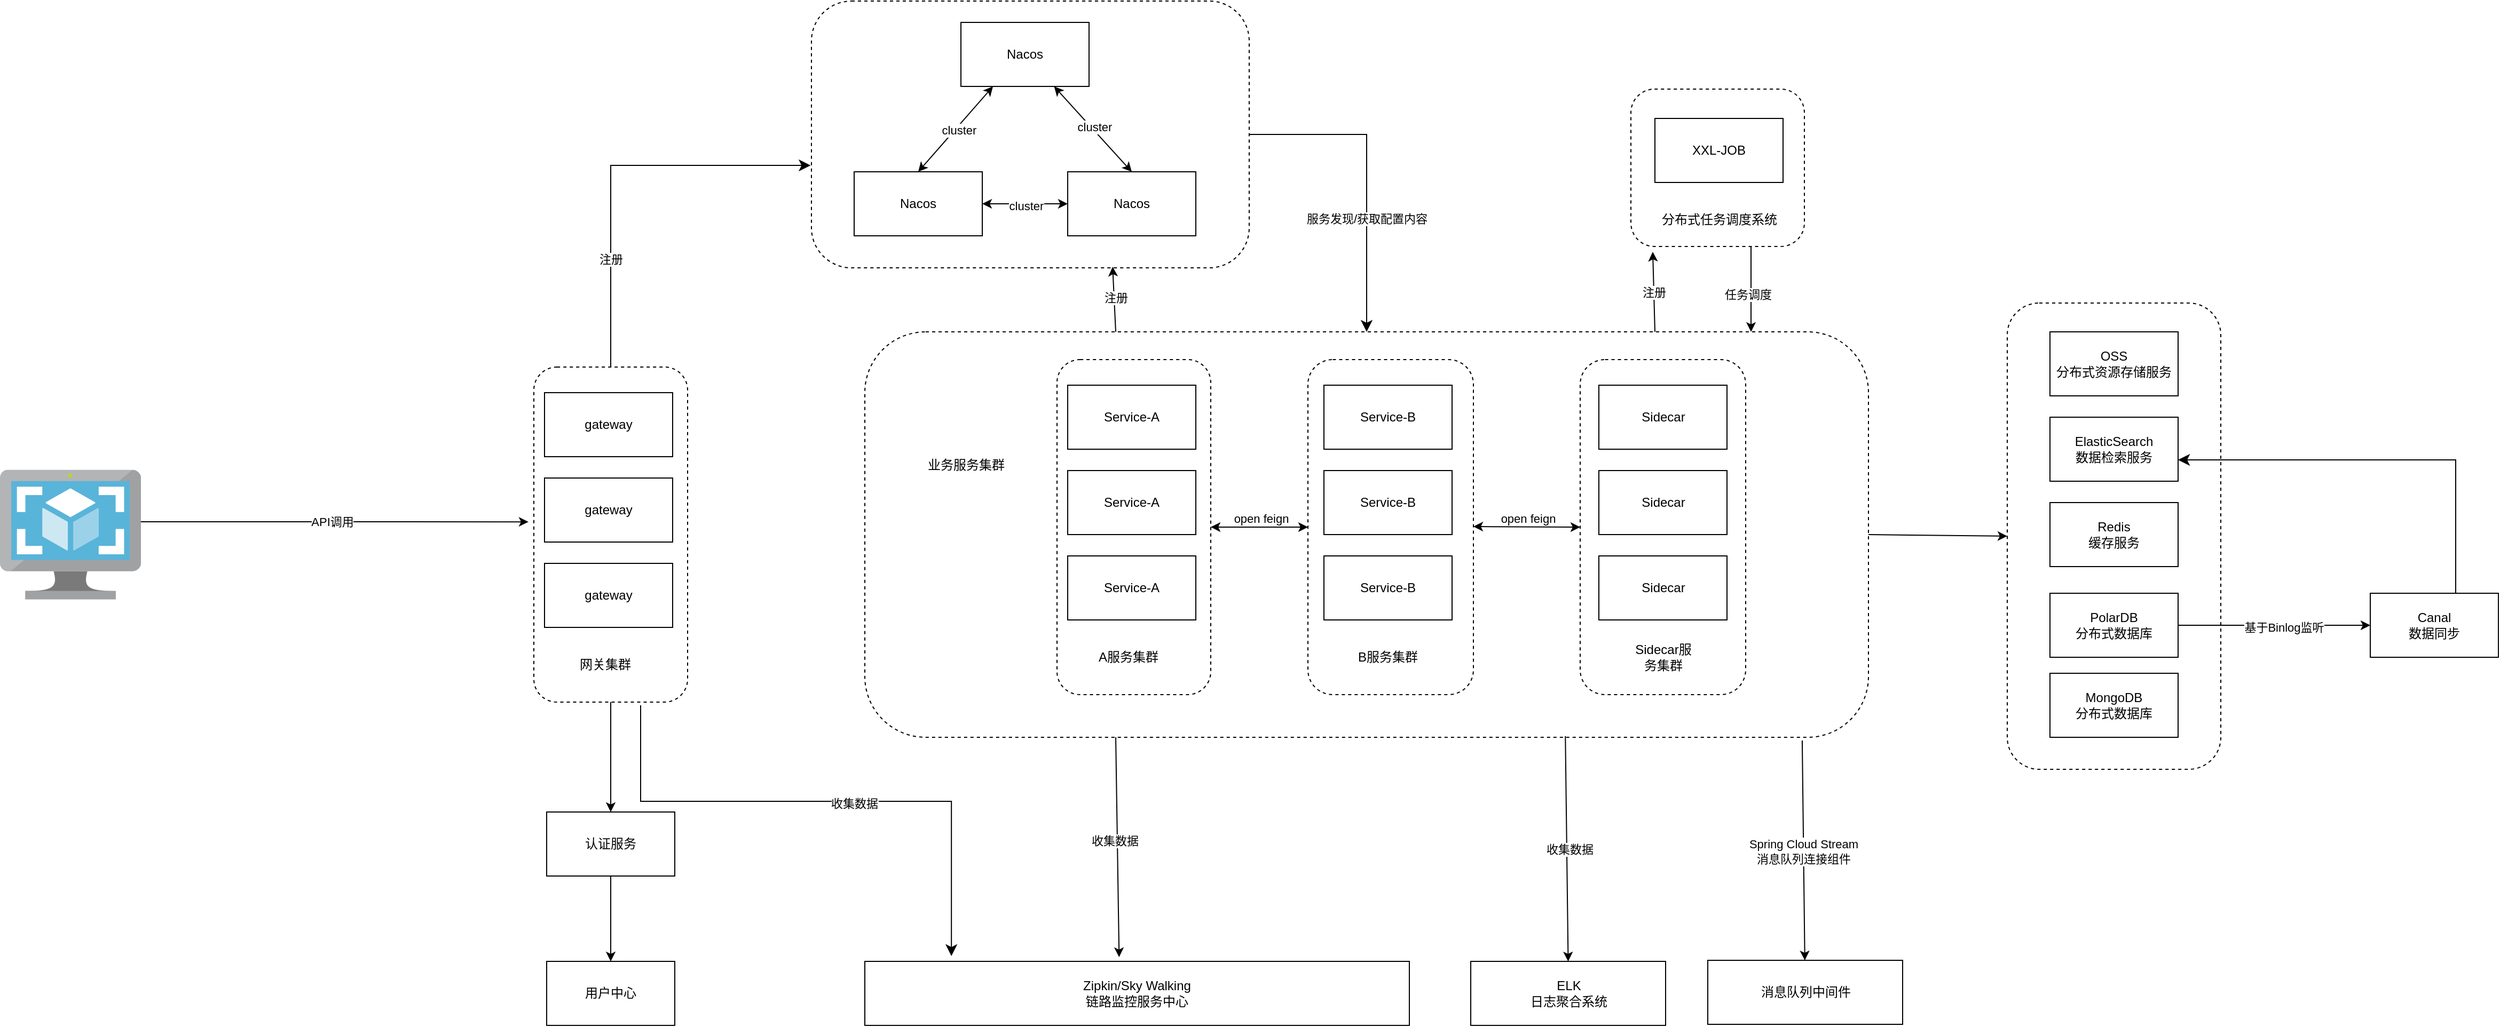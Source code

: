 <mxfile version="24.6.2" type="github">
  <diagram name="第 1 页" id="AiqYF_WmjFbQxVtScKrS">
    <mxGraphModel dx="1853" dy="651" grid="1" gridSize="10" guides="1" tooltips="1" connect="1" arrows="1" fold="1" page="1" pageScale="1" pageWidth="827" pageHeight="1169" math="0" shadow="0">
      <root>
        <mxCell id="0" />
        <mxCell id="1" parent="0" />
        <mxCell id="m31QwKZy5Iz5yQksCK-m-64" value="" style="rounded=1;whiteSpace=wrap;html=1;dashed=1;" vertex="1" parent="1">
          <mxGeometry x="1160" y="323" width="200" height="437" as="geometry" />
        </mxCell>
        <mxCell id="m31QwKZy5Iz5yQksCK-m-42" value="" style="rounded=1;whiteSpace=wrap;html=1;dashed=1;" vertex="1" parent="1">
          <mxGeometry x="807.5" y="122.5" width="162.5" height="147.5" as="geometry" />
        </mxCell>
        <mxCell id="m31QwKZy5Iz5yQksCK-m-24" value="" style="rounded=1;whiteSpace=wrap;html=1;dashed=1;" vertex="1" parent="1">
          <mxGeometry x="90" y="350" width="940" height="380" as="geometry" />
        </mxCell>
        <mxCell id="m31QwKZy5Iz5yQksCK-m-21" value="" style="rounded=1;whiteSpace=wrap;html=1;dashed=1;" vertex="1" parent="1">
          <mxGeometry x="505" y="376" width="155" height="314" as="geometry" />
        </mxCell>
        <mxCell id="m31QwKZy5Iz5yQksCK-m-20" value="" style="rounded=1;whiteSpace=wrap;html=1;dashed=1;" vertex="1" parent="1">
          <mxGeometry x="270" y="376" width="144" height="314" as="geometry" />
        </mxCell>
        <mxCell id="m31QwKZy5Iz5yQksCK-m-11" value="" style="rounded=1;whiteSpace=wrap;html=1;dashed=1;" vertex="1" parent="1">
          <mxGeometry x="40" y="40" width="410" height="250" as="geometry" />
        </mxCell>
        <mxCell id="m31QwKZy5Iz5yQksCK-m-1" value="Nacos" style="rounded=0;whiteSpace=wrap;html=1;" vertex="1" parent="1">
          <mxGeometry x="80" y="200" width="120" height="60" as="geometry" />
        </mxCell>
        <mxCell id="m31QwKZy5Iz5yQksCK-m-2" value="Nacos" style="rounded=0;whiteSpace=wrap;html=1;" vertex="1" parent="1">
          <mxGeometry x="180" y="60" width="120" height="60" as="geometry" />
        </mxCell>
        <mxCell id="m31QwKZy5Iz5yQksCK-m-3" value="Nacos" style="rounded=0;whiteSpace=wrap;html=1;" vertex="1" parent="1">
          <mxGeometry x="280" y="200" width="120" height="60" as="geometry" />
        </mxCell>
        <mxCell id="m31QwKZy5Iz5yQksCK-m-5" value="" style="endArrow=classic;startArrow=classic;html=1;rounded=0;exitX=0.5;exitY=0;exitDx=0;exitDy=0;entryX=0.25;entryY=1;entryDx=0;entryDy=0;" edge="1" parent="1" source="m31QwKZy5Iz5yQksCK-m-1" target="m31QwKZy5Iz5yQksCK-m-2">
          <mxGeometry width="50" height="50" relative="1" as="geometry">
            <mxPoint x="140" y="170" as="sourcePoint" />
            <mxPoint x="190" y="120" as="targetPoint" />
          </mxGeometry>
        </mxCell>
        <mxCell id="m31QwKZy5Iz5yQksCK-m-6" value="cluster" style="edgeLabel;html=1;align=center;verticalAlign=middle;resizable=0;points=[];" vertex="1" connectable="0" parent="m31QwKZy5Iz5yQksCK-m-5">
          <mxGeometry x="0.022" y="-2" relative="1" as="geometry">
            <mxPoint as="offset" />
          </mxGeometry>
        </mxCell>
        <mxCell id="m31QwKZy5Iz5yQksCK-m-7" value="" style="endArrow=classic;startArrow=classic;html=1;rounded=0;exitX=0.5;exitY=0;exitDx=0;exitDy=0;entryX=0;entryY=0.5;entryDx=0;entryDy=0;" edge="1" parent="1" target="m31QwKZy5Iz5yQksCK-m-3">
          <mxGeometry width="50" height="50" relative="1" as="geometry">
            <mxPoint x="200" y="230" as="sourcePoint" />
            <mxPoint x="250" y="150" as="targetPoint" />
          </mxGeometry>
        </mxCell>
        <mxCell id="m31QwKZy5Iz5yQksCK-m-8" value="cluster" style="edgeLabel;html=1;align=center;verticalAlign=middle;resizable=0;points=[];" vertex="1" connectable="0" parent="m31QwKZy5Iz5yQksCK-m-7">
          <mxGeometry x="0.022" y="-2" relative="1" as="geometry">
            <mxPoint as="offset" />
          </mxGeometry>
        </mxCell>
        <mxCell id="m31QwKZy5Iz5yQksCK-m-9" value="" style="endArrow=classic;startArrow=classic;html=1;rounded=0;exitX=0.5;exitY=0;exitDx=0;exitDy=0;" edge="1" parent="1" target="m31QwKZy5Iz5yQksCK-m-2">
          <mxGeometry width="50" height="50" relative="1" as="geometry">
            <mxPoint x="340" y="200" as="sourcePoint" />
            <mxPoint x="390" y="120" as="targetPoint" />
          </mxGeometry>
        </mxCell>
        <mxCell id="m31QwKZy5Iz5yQksCK-m-10" value="cluster" style="edgeLabel;html=1;align=center;verticalAlign=middle;resizable=0;points=[];" vertex="1" connectable="0" parent="m31QwKZy5Iz5yQksCK-m-9">
          <mxGeometry x="0.022" y="-2" relative="1" as="geometry">
            <mxPoint as="offset" />
          </mxGeometry>
        </mxCell>
        <mxCell id="m31QwKZy5Iz5yQksCK-m-12" value="Service-A" style="rounded=0;whiteSpace=wrap;html=1;" vertex="1" parent="1">
          <mxGeometry x="280" y="400" width="120" height="60" as="geometry" />
        </mxCell>
        <mxCell id="m31QwKZy5Iz5yQksCK-m-14" value="Service-A" style="rounded=0;whiteSpace=wrap;html=1;" vertex="1" parent="1">
          <mxGeometry x="280" y="560" width="120" height="60" as="geometry" />
        </mxCell>
        <mxCell id="m31QwKZy5Iz5yQksCK-m-15" value="Service-A" style="rounded=0;whiteSpace=wrap;html=1;" vertex="1" parent="1">
          <mxGeometry x="280" y="480" width="120" height="60" as="geometry" />
        </mxCell>
        <mxCell id="m31QwKZy5Iz5yQksCK-m-16" value="Service-B" style="rounded=0;whiteSpace=wrap;html=1;" vertex="1" parent="1">
          <mxGeometry x="520" y="400" width="120" height="60" as="geometry" />
        </mxCell>
        <mxCell id="m31QwKZy5Iz5yQksCK-m-17" value="Service-B" style="rounded=0;whiteSpace=wrap;html=1;" vertex="1" parent="1">
          <mxGeometry x="520" y="560" width="120" height="60" as="geometry" />
        </mxCell>
        <mxCell id="m31QwKZy5Iz5yQksCK-m-18" value="Service-B" style="rounded=0;whiteSpace=wrap;html=1;" vertex="1" parent="1">
          <mxGeometry x="520" y="480" width="120" height="60" as="geometry" />
        </mxCell>
        <mxCell id="m31QwKZy5Iz5yQksCK-m-22" value="" style="endArrow=classic;startArrow=classic;html=1;rounded=0;entryX=1;entryY=0.5;entryDx=0;entryDy=0;exitX=0;exitY=0.5;exitDx=0;exitDy=0;" edge="1" parent="1" source="m31QwKZy5Iz5yQksCK-m-21" target="m31QwKZy5Iz5yQksCK-m-20">
          <mxGeometry width="50" height="50" relative="1" as="geometry">
            <mxPoint x="520" y="630" as="sourcePoint" />
            <mxPoint x="570" y="580" as="targetPoint" />
          </mxGeometry>
        </mxCell>
        <mxCell id="m31QwKZy5Iz5yQksCK-m-23" value="open feign" style="edgeLabel;html=1;align=center;verticalAlign=middle;resizable=0;points=[];" vertex="1" connectable="0" parent="m31QwKZy5Iz5yQksCK-m-22">
          <mxGeometry x="-0.02" y="-8" relative="1" as="geometry">
            <mxPoint as="offset" />
          </mxGeometry>
        </mxCell>
        <mxCell id="m31QwKZy5Iz5yQksCK-m-25" value="A服务集群" style="text;html=1;align=center;verticalAlign=middle;whiteSpace=wrap;rounded=0;" vertex="1" parent="1">
          <mxGeometry x="307" y="640" width="60" height="30" as="geometry" />
        </mxCell>
        <mxCell id="m31QwKZy5Iz5yQksCK-m-26" value="B服务集群" style="text;html=1;align=center;verticalAlign=middle;whiteSpace=wrap;rounded=0;" vertex="1" parent="1">
          <mxGeometry x="550" y="640" width="60" height="30" as="geometry" />
        </mxCell>
        <mxCell id="m31QwKZy5Iz5yQksCK-m-27" value="业务服务集群" style="text;html=1;align=center;verticalAlign=middle;whiteSpace=wrap;rounded=0;" vertex="1" parent="1">
          <mxGeometry x="140" y="450" width="90" height="50" as="geometry" />
        </mxCell>
        <mxCell id="m31QwKZy5Iz5yQksCK-m-29" value="" style="rounded=1;whiteSpace=wrap;html=1;dashed=1;" vertex="1" parent="1">
          <mxGeometry x="760" y="376" width="155" height="314" as="geometry" />
        </mxCell>
        <mxCell id="m31QwKZy5Iz5yQksCK-m-30" value="Sidecar" style="rounded=0;whiteSpace=wrap;html=1;" vertex="1" parent="1">
          <mxGeometry x="777.5" y="400" width="120" height="60" as="geometry" />
        </mxCell>
        <mxCell id="m31QwKZy5Iz5yQksCK-m-31" value="Sidecar" style="rounded=0;whiteSpace=wrap;html=1;" vertex="1" parent="1">
          <mxGeometry x="777.5" y="560" width="120" height="60" as="geometry" />
        </mxCell>
        <mxCell id="m31QwKZy5Iz5yQksCK-m-32" value="Sidecar" style="rounded=0;whiteSpace=wrap;html=1;" vertex="1" parent="1">
          <mxGeometry x="777.5" y="480" width="120" height="60" as="geometry" />
        </mxCell>
        <mxCell id="m31QwKZy5Iz5yQksCK-m-33" value="Sidecar服务集群" style="text;html=1;align=center;verticalAlign=middle;whiteSpace=wrap;rounded=0;" vertex="1" parent="1">
          <mxGeometry x="807.5" y="640" width="60" height="30" as="geometry" />
        </mxCell>
        <mxCell id="m31QwKZy5Iz5yQksCK-m-34" value="" style="endArrow=classic;startArrow=classic;html=1;rounded=0;entryX=1;entryY=0.5;entryDx=0;entryDy=0;exitX=0;exitY=0.5;exitDx=0;exitDy=0;" edge="1" parent="1" source="m31QwKZy5Iz5yQksCK-m-29">
          <mxGeometry width="50" height="50" relative="1" as="geometry">
            <mxPoint x="751" y="532.5" as="sourcePoint" />
            <mxPoint x="660" y="532.5" as="targetPoint" />
          </mxGeometry>
        </mxCell>
        <mxCell id="m31QwKZy5Iz5yQksCK-m-35" value="open feign" style="edgeLabel;html=1;align=center;verticalAlign=middle;resizable=0;points=[];" vertex="1" connectable="0" parent="m31QwKZy5Iz5yQksCK-m-34">
          <mxGeometry x="-0.02" y="-8" relative="1" as="geometry">
            <mxPoint as="offset" />
          </mxGeometry>
        </mxCell>
        <mxCell id="m31QwKZy5Iz5yQksCK-m-36" value="OSS&lt;div&gt;分布式资源存储服务&lt;/div&gt;" style="rounded=0;whiteSpace=wrap;html=1;" vertex="1" parent="1">
          <mxGeometry x="1200" y="350" width="120" height="60" as="geometry" />
        </mxCell>
        <mxCell id="m31QwKZy5Iz5yQksCK-m-37" value="MongoDB&lt;br&gt;分布式数据库" style="rounded=0;whiteSpace=wrap;html=1;" vertex="1" parent="1">
          <mxGeometry x="1200" y="670" width="120" height="60" as="geometry" />
        </mxCell>
        <mxCell id="m31QwKZy5Iz5yQksCK-m-38" value="PolarDB&lt;br&gt;分布式数据库" style="rounded=0;whiteSpace=wrap;html=1;" vertex="1" parent="1">
          <mxGeometry x="1200" y="595" width="120" height="60" as="geometry" />
        </mxCell>
        <mxCell id="m31QwKZy5Iz5yQksCK-m-39" value="Redis&lt;div&gt;缓存服务&lt;/div&gt;" style="rounded=0;whiteSpace=wrap;html=1;" vertex="1" parent="1">
          <mxGeometry x="1200" y="510" width="120" height="60" as="geometry" />
        </mxCell>
        <mxCell id="m31QwKZy5Iz5yQksCK-m-40" value="ElasticSearch&lt;div&gt;数据检索服务&lt;/div&gt;" style="rounded=0;whiteSpace=wrap;html=1;" vertex="1" parent="1">
          <mxGeometry x="1200" y="430" width="120" height="60" as="geometry" />
        </mxCell>
        <mxCell id="m31QwKZy5Iz5yQksCK-m-41" value="XXL-JOB" style="rounded=0;whiteSpace=wrap;html=1;" vertex="1" parent="1">
          <mxGeometry x="830" y="150" width="120" height="60" as="geometry" />
        </mxCell>
        <mxCell id="m31QwKZy5Iz5yQksCK-m-43" value="分布式任务调度系统" style="text;html=1;align=center;verticalAlign=middle;whiteSpace=wrap;rounded=0;" vertex="1" parent="1">
          <mxGeometry x="830" y="230" width="121.25" height="30" as="geometry" />
        </mxCell>
        <mxCell id="m31QwKZy5Iz5yQksCK-m-44" value="注册" style="endArrow=classic;html=1;rounded=0;entryX=0.126;entryY=1.034;entryDx=0;entryDy=0;entryPerimeter=0;" edge="1" parent="1" target="m31QwKZy5Iz5yQksCK-m-42">
          <mxGeometry width="50" height="50" relative="1" as="geometry">
            <mxPoint x="830" y="350" as="sourcePoint" />
            <mxPoint x="880" y="300" as="targetPoint" />
          </mxGeometry>
        </mxCell>
        <mxCell id="m31QwKZy5Iz5yQksCK-m-45" value="" style="endArrow=classic;html=1;rounded=0;entryX=0.883;entryY=0;entryDx=0;entryDy=0;entryPerimeter=0;" edge="1" parent="1" target="m31QwKZy5Iz5yQksCK-m-24">
          <mxGeometry width="50" height="50" relative="1" as="geometry">
            <mxPoint x="920" y="270" as="sourcePoint" />
            <mxPoint x="970" y="220" as="targetPoint" />
          </mxGeometry>
        </mxCell>
        <mxCell id="m31QwKZy5Iz5yQksCK-m-46" value="任务调度" style="edgeLabel;html=1;align=center;verticalAlign=middle;resizable=0;points=[];" vertex="1" connectable="0" parent="m31QwKZy5Iz5yQksCK-m-45">
          <mxGeometry x="0.125" y="-3" relative="1" as="geometry">
            <mxPoint as="offset" />
          </mxGeometry>
        </mxCell>
        <mxCell id="m31QwKZy5Iz5yQksCK-m-56" value="" style="edgeStyle=orthogonalEdgeStyle;rounded=0;orthogonalLoop=1;jettySize=auto;html=1;" edge="1" parent="1" source="m31QwKZy5Iz5yQksCK-m-48" target="m31QwKZy5Iz5yQksCK-m-55">
          <mxGeometry relative="1" as="geometry" />
        </mxCell>
        <mxCell id="m31QwKZy5Iz5yQksCK-m-48" value="" style="rounded=1;whiteSpace=wrap;html=1;dashed=1;" vertex="1" parent="1">
          <mxGeometry x="-220" y="383" width="144" height="314" as="geometry" />
        </mxCell>
        <mxCell id="m31QwKZy5Iz5yQksCK-m-49" value="gateway" style="rounded=0;whiteSpace=wrap;html=1;" vertex="1" parent="1">
          <mxGeometry x="-210" y="407" width="120" height="60" as="geometry" />
        </mxCell>
        <mxCell id="m31QwKZy5Iz5yQksCK-m-50" value="gateway" style="rounded=0;whiteSpace=wrap;html=1;" vertex="1" parent="1">
          <mxGeometry x="-210" y="567" width="120" height="60" as="geometry" />
        </mxCell>
        <mxCell id="m31QwKZy5Iz5yQksCK-m-51" value="gateway" style="rounded=0;whiteSpace=wrap;html=1;" vertex="1" parent="1">
          <mxGeometry x="-210" y="487" width="120" height="60" as="geometry" />
        </mxCell>
        <mxCell id="m31QwKZy5Iz5yQksCK-m-52" value="网关集群" style="text;html=1;align=center;verticalAlign=middle;whiteSpace=wrap;rounded=0;" vertex="1" parent="1">
          <mxGeometry x="-183" y="647" width="60" height="30" as="geometry" />
        </mxCell>
        <mxCell id="m31QwKZy5Iz5yQksCK-m-58" value="" style="edgeStyle=orthogonalEdgeStyle;rounded=0;orthogonalLoop=1;jettySize=auto;html=1;" edge="1" parent="1" source="m31QwKZy5Iz5yQksCK-m-55" target="m31QwKZy5Iz5yQksCK-m-57">
          <mxGeometry relative="1" as="geometry" />
        </mxCell>
        <mxCell id="m31QwKZy5Iz5yQksCK-m-55" value="认证服务" style="rounded=0;whiteSpace=wrap;html=1;" vertex="1" parent="1">
          <mxGeometry x="-208" y="800" width="120" height="60" as="geometry" />
        </mxCell>
        <mxCell id="m31QwKZy5Iz5yQksCK-m-57" value="用户中心" style="whiteSpace=wrap;html=1;rounded=0;" vertex="1" parent="1">
          <mxGeometry x="-208" y="940" width="120" height="60" as="geometry" />
        </mxCell>
        <mxCell id="m31QwKZy5Iz5yQksCK-m-59" value="Zipkin/Sky Walking&lt;div&gt;链路监控服务中心&lt;/div&gt;" style="rounded=0;whiteSpace=wrap;html=1;" vertex="1" parent="1">
          <mxGeometry x="90" y="940" width="510" height="60" as="geometry" />
        </mxCell>
        <mxCell id="m31QwKZy5Iz5yQksCK-m-60" value="ELK&lt;div&gt;日志聚合系统&lt;/div&gt;" style="rounded=0;whiteSpace=wrap;html=1;" vertex="1" parent="1">
          <mxGeometry x="657.5" y="940" width="182.5" height="60" as="geometry" />
        </mxCell>
        <mxCell id="m31QwKZy5Iz5yQksCK-m-61" value="消息队列中间件" style="rounded=0;whiteSpace=wrap;html=1;" vertex="1" parent="1">
          <mxGeometry x="879.5" y="939" width="182.5" height="60" as="geometry" />
        </mxCell>
        <mxCell id="m31QwKZy5Iz5yQksCK-m-62" value="" style="endArrow=classic;html=1;rounded=0;exitX=0.934;exitY=1.008;exitDx=0;exitDy=0;exitPerimeter=0;" edge="1" parent="1" source="m31QwKZy5Iz5yQksCK-m-24" target="m31QwKZy5Iz5yQksCK-m-61">
          <mxGeometry width="50" height="50" relative="1" as="geometry">
            <mxPoint x="730" y="880" as="sourcePoint" />
            <mxPoint x="780" y="830" as="targetPoint" />
          </mxGeometry>
        </mxCell>
        <mxCell id="m31QwKZy5Iz5yQksCK-m-63" value="Spring Cloud Stream&lt;div&gt;消息队列连接组件&lt;/div&gt;" style="edgeLabel;html=1;align=center;verticalAlign=middle;resizable=0;points=[];" vertex="1" connectable="0" parent="m31QwKZy5Iz5yQksCK-m-62">
          <mxGeometry x="0.009" relative="1" as="geometry">
            <mxPoint as="offset" />
          </mxGeometry>
        </mxCell>
        <mxCell id="m31QwKZy5Iz5yQksCK-m-65" value="Canal&lt;div&gt;数据同步&lt;/div&gt;" style="rounded=0;whiteSpace=wrap;html=1;" vertex="1" parent="1">
          <mxGeometry x="1500" y="595" width="120" height="60" as="geometry" />
        </mxCell>
        <mxCell id="m31QwKZy5Iz5yQksCK-m-66" value="" style="endArrow=classic;html=1;rounded=0;exitX=1;exitY=0.5;exitDx=0;exitDy=0;entryX=0;entryY=0.5;entryDx=0;entryDy=0;" edge="1" parent="1" source="m31QwKZy5Iz5yQksCK-m-38" target="m31QwKZy5Iz5yQksCK-m-65">
          <mxGeometry width="50" height="50" relative="1" as="geometry">
            <mxPoint x="1430" y="550" as="sourcePoint" />
            <mxPoint x="1480" y="500" as="targetPoint" />
          </mxGeometry>
        </mxCell>
        <mxCell id="m31QwKZy5Iz5yQksCK-m-67" value="基于Binlog监听" style="edgeLabel;html=1;align=center;verticalAlign=middle;resizable=0;points=[];" vertex="1" connectable="0" parent="m31QwKZy5Iz5yQksCK-m-66">
          <mxGeometry x="0.1" y="-2" relative="1" as="geometry">
            <mxPoint as="offset" />
          </mxGeometry>
        </mxCell>
        <mxCell id="m31QwKZy5Iz5yQksCK-m-71" value="" style="edgeStyle=segmentEdgeStyle;endArrow=classic;html=1;curved=0;rounded=0;endSize=8;startSize=8;" edge="1" parent="1" target="m31QwKZy5Iz5yQksCK-m-40">
          <mxGeometry width="50" height="50" relative="1" as="geometry">
            <mxPoint x="1580" y="594.5" as="sourcePoint" />
            <mxPoint x="1410" y="439.5" as="targetPoint" />
            <Array as="points">
              <mxPoint x="1580" y="470" />
            </Array>
          </mxGeometry>
        </mxCell>
        <mxCell id="m31QwKZy5Iz5yQksCK-m-76" value="" style="endArrow=classic;html=1;rounded=0;exitX=1;exitY=0.5;exitDx=0;exitDy=0;entryX=0;entryY=0.5;entryDx=0;entryDy=0;" edge="1" parent="1" source="m31QwKZy5Iz5yQksCK-m-24" target="m31QwKZy5Iz5yQksCK-m-64">
          <mxGeometry width="50" height="50" relative="1" as="geometry">
            <mxPoint x="1070" y="650" as="sourcePoint" />
            <mxPoint x="1120" y="600" as="targetPoint" />
          </mxGeometry>
        </mxCell>
        <mxCell id="m31QwKZy5Iz5yQksCK-m-78" value="" style="edgeStyle=elbowEdgeStyle;elbow=vertical;endArrow=classic;html=1;curved=0;rounded=0;endSize=8;startSize=8;entryX=0.159;entryY=-0.083;entryDx=0;entryDy=0;entryPerimeter=0;" edge="1" parent="1" target="m31QwKZy5Iz5yQksCK-m-59">
          <mxGeometry width="50" height="50" relative="1" as="geometry">
            <mxPoint x="-120" y="700" as="sourcePoint" />
            <mxPoint x="230" y="800" as="targetPoint" />
            <Array as="points">
              <mxPoint x="40" y="790" />
            </Array>
          </mxGeometry>
        </mxCell>
        <mxCell id="m31QwKZy5Iz5yQksCK-m-79" value="收集数据" style="edgeLabel;html=1;align=center;verticalAlign=middle;resizable=0;points=[];" vertex="1" connectable="0" parent="m31QwKZy5Iz5yQksCK-m-78">
          <mxGeometry x="0.102" y="-2" relative="1" as="geometry">
            <mxPoint as="offset" />
          </mxGeometry>
        </mxCell>
        <mxCell id="m31QwKZy5Iz5yQksCK-m-80" value="" style="endArrow=classic;html=1;rounded=0;exitX=0.25;exitY=1;exitDx=0;exitDy=0;entryX=0.467;entryY=-0.067;entryDx=0;entryDy=0;entryPerimeter=0;" edge="1" parent="1" source="m31QwKZy5Iz5yQksCK-m-24" target="m31QwKZy5Iz5yQksCK-m-59">
          <mxGeometry width="50" height="50" relative="1" as="geometry">
            <mxPoint x="330" y="850" as="sourcePoint" />
            <mxPoint x="380" y="800" as="targetPoint" />
          </mxGeometry>
        </mxCell>
        <mxCell id="m31QwKZy5Iz5yQksCK-m-81" value="收集数据" style="edgeLabel;html=1;align=center;verticalAlign=middle;resizable=0;points=[];" vertex="1" connectable="0" parent="m31QwKZy5Iz5yQksCK-m-80">
          <mxGeometry x="-0.059" y="-3" relative="1" as="geometry">
            <mxPoint as="offset" />
          </mxGeometry>
        </mxCell>
        <mxCell id="m31QwKZy5Iz5yQksCK-m-82" value="" style="endArrow=classic;html=1;rounded=0;exitX=0.698;exitY=0.997;exitDx=0;exitDy=0;exitPerimeter=0;entryX=0.5;entryY=0;entryDx=0;entryDy=0;" edge="1" parent="1" source="m31QwKZy5Iz5yQksCK-m-24" target="m31QwKZy5Iz5yQksCK-m-60">
          <mxGeometry width="50" height="50" relative="1" as="geometry">
            <mxPoint x="750" y="740" as="sourcePoint" />
            <mxPoint x="620" y="800" as="targetPoint" />
          </mxGeometry>
        </mxCell>
        <mxCell id="m31QwKZy5Iz5yQksCK-m-83" value="收集数据" style="edgeLabel;html=1;align=center;verticalAlign=middle;resizable=0;points=[];" vertex="1" connectable="0" parent="m31QwKZy5Iz5yQksCK-m-82">
          <mxGeometry x="0.006" y="2" relative="1" as="geometry">
            <mxPoint as="offset" />
          </mxGeometry>
        </mxCell>
        <mxCell id="m31QwKZy5Iz5yQksCK-m-85" value="" style="edgeStyle=segmentEdgeStyle;endArrow=classic;html=1;curved=0;rounded=0;endSize=8;startSize=8;exitX=0.5;exitY=0;exitDx=0;exitDy=0;entryX=-0.002;entryY=0.616;entryDx=0;entryDy=0;entryPerimeter=0;" edge="1" parent="1" source="m31QwKZy5Iz5yQksCK-m-48" target="m31QwKZy5Iz5yQksCK-m-11">
          <mxGeometry width="50" height="50" relative="1" as="geometry">
            <mxPoint x="-20" y="440" as="sourcePoint" />
            <mxPoint x="30" y="390" as="targetPoint" />
            <Array as="points">
              <mxPoint x="-148" y="194" />
            </Array>
          </mxGeometry>
        </mxCell>
        <mxCell id="m31QwKZy5Iz5yQksCK-m-86" value="注册" style="edgeLabel;html=1;align=center;verticalAlign=middle;resizable=0;points=[];" vertex="1" connectable="0" parent="m31QwKZy5Iz5yQksCK-m-85">
          <mxGeometry x="-0.463" relative="1" as="geometry">
            <mxPoint as="offset" />
          </mxGeometry>
        </mxCell>
        <mxCell id="m31QwKZy5Iz5yQksCK-m-87" value="" style="endArrow=classic;html=1;rounded=0;exitX=0.25;exitY=0;exitDx=0;exitDy=0;entryX=0.688;entryY=0.996;entryDx=0;entryDy=0;entryPerimeter=0;" edge="1" parent="1" source="m31QwKZy5Iz5yQksCK-m-24" target="m31QwKZy5Iz5yQksCK-m-11">
          <mxGeometry width="50" height="50" relative="1" as="geometry">
            <mxPoint x="460" y="440" as="sourcePoint" />
            <mxPoint x="510" y="390" as="targetPoint" />
          </mxGeometry>
        </mxCell>
        <mxCell id="m31QwKZy5Iz5yQksCK-m-88" value="注册" style="edgeLabel;html=1;align=center;verticalAlign=middle;resizable=0;points=[];" vertex="1" connectable="0" parent="m31QwKZy5Iz5yQksCK-m-87">
          <mxGeometry x="0.048" y="-1" relative="1" as="geometry">
            <mxPoint as="offset" />
          </mxGeometry>
        </mxCell>
        <mxCell id="m31QwKZy5Iz5yQksCK-m-89" value="" style="edgeStyle=segmentEdgeStyle;endArrow=classic;html=1;curved=0;rounded=0;endSize=8;startSize=8;exitX=1;exitY=0.5;exitDx=0;exitDy=0;entryX=0.5;entryY=0;entryDx=0;entryDy=0;" edge="1" parent="1" source="m31QwKZy5Iz5yQksCK-m-11" target="m31QwKZy5Iz5yQksCK-m-24">
          <mxGeometry width="50" height="50" relative="1" as="geometry">
            <mxPoint x="620" y="440" as="sourcePoint" />
            <mxPoint x="670" y="390" as="targetPoint" />
          </mxGeometry>
        </mxCell>
        <mxCell id="m31QwKZy5Iz5yQksCK-m-90" value="服务发现/获取配置内容" style="edgeLabel;html=1;align=center;verticalAlign=middle;resizable=0;points=[];" vertex="1" connectable="0" parent="m31QwKZy5Iz5yQksCK-m-89">
          <mxGeometry x="0.281" relative="1" as="geometry">
            <mxPoint as="offset" />
          </mxGeometry>
        </mxCell>
        <mxCell id="m31QwKZy5Iz5yQksCK-m-91" value="" style="image;sketch=0;aspect=fixed;html=1;points=[];align=center;fontSize=12;image=img/lib/mscae/VM_Images.svg;" vertex="1" parent="1">
          <mxGeometry x="-720" y="479.25" width="132.07" height="121.5" as="geometry" />
        </mxCell>
        <mxCell id="m31QwKZy5Iz5yQksCK-m-92" value="" style="endArrow=classic;html=1;rounded=0;exitX=0.999;exitY=0.401;exitDx=0;exitDy=0;exitPerimeter=0;entryX=-0.035;entryY=0.462;entryDx=0;entryDy=0;entryPerimeter=0;" edge="1" parent="1" source="m31QwKZy5Iz5yQksCK-m-91" target="m31QwKZy5Iz5yQksCK-m-48">
          <mxGeometry width="50" height="50" relative="1" as="geometry">
            <mxPoint x="-490" y="500" as="sourcePoint" />
            <mxPoint x="-440" y="450" as="targetPoint" />
          </mxGeometry>
        </mxCell>
        <mxCell id="m31QwKZy5Iz5yQksCK-m-93" value="API调用" style="edgeLabel;html=1;align=center;verticalAlign=middle;resizable=0;points=[];" vertex="1" connectable="0" parent="m31QwKZy5Iz5yQksCK-m-92">
          <mxGeometry x="-0.013" relative="1" as="geometry">
            <mxPoint as="offset" />
          </mxGeometry>
        </mxCell>
      </root>
    </mxGraphModel>
  </diagram>
</mxfile>
